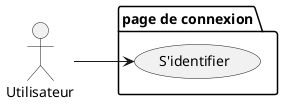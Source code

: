 @startuml
left to right direction
:Utilisateur: as User

package "page de connexion" {
    User --> (S'identifier)
}
@enduml